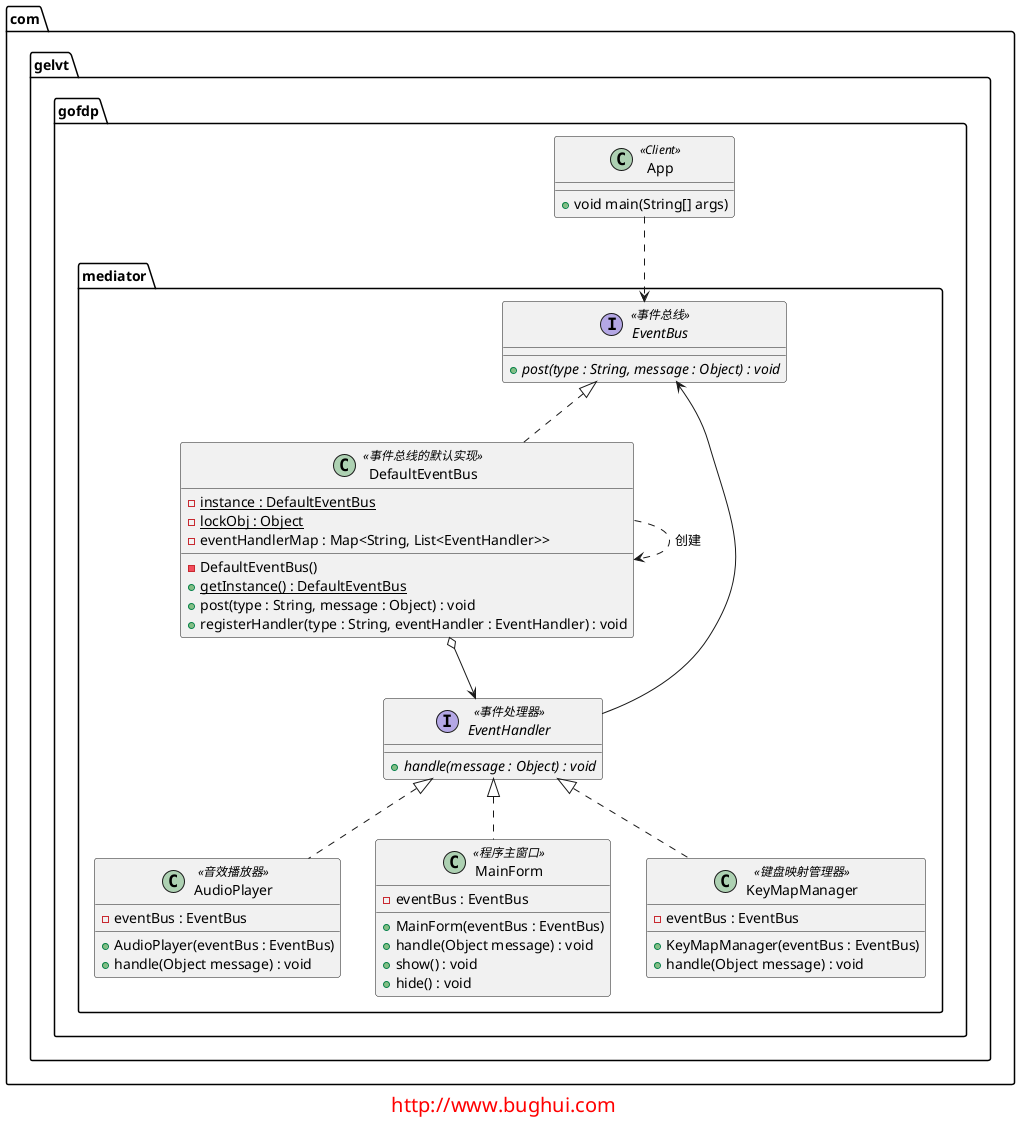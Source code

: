 @startuml

package com.gelvt.gofdp.mediator{
    interface EventBus<<事件总线>>{
        + {abstract} post(type : String, message : Object) : void
    }

    class DefaultEventBus <<事件总线的默认实现>>{
        - {static} instance : DefaultEventBus
        - {static} lockObj : Object
        - eventHandlerMap : Map<String, List<EventHandler>>
        - DefaultEventBus()
        + {static} getInstance() : DefaultEventBus
        + post(type : String, message : Object) : void
        + registerHandler(type : String, eventHandler : EventHandler) : void
    }

    interface EventHandler<<事件处理器>> {
        + {abstract} handle(message : Object) : void
    }

    class AudioPlayer<<音效播放器>>{
        - eventBus : EventBus
        + AudioPlayer(eventBus : EventBus)
        + handle(Object message) : void
    }

    class MainForm<<程序主窗口>>{
        - eventBus : EventBus
        + MainForm(eventBus : EventBus)
        + handle(Object message) : void
        + show() : void
        + hide() : void
    }

    class KeyMapManager<<键盘映射管理器>>{
        - eventBus : EventBus
        + KeyMapManager(eventBus : EventBus)
        + handle(Object message) : void
    }

    EventBus <-- EventHandler
    EventBus <|.. DefaultEventBus
    DefaultEventBus ..> DefaultEventBus : "创建"
    DefaultEventBus o--> EventHandler

    EventHandler <|.. AudioPlayer
    EventHandler <|.. MainForm
    EventHandler <|.. KeyMapManager
}

package com.gelvt.gofdp{
    class App <<Client>>{
        + void main(String[] args)
    }
}

App ..> EventBus

footer
<font size="20" color="red">http://www.bughui.com</font>
endfooter

@enduml